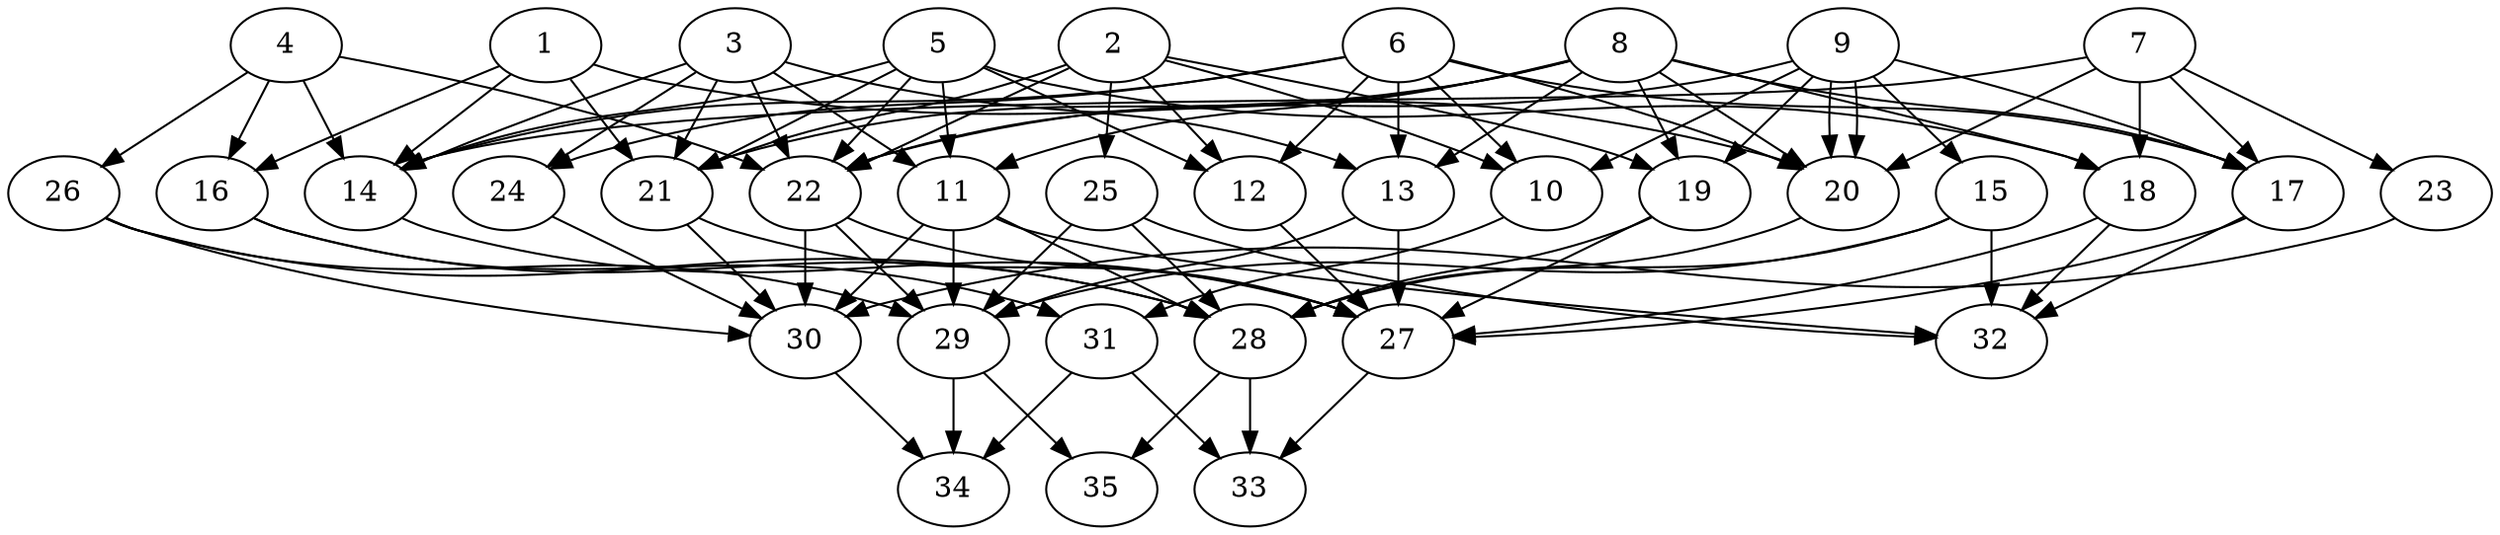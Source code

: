 // DAG (tier=3-complex, mode=compute, n=35, ccr=0.481, fat=0.716, density=0.637, regular=0.334, jump=0.318, mindata=1048576, maxdata=16777216)
// DAG automatically generated by daggen at Sun Aug 24 16:33:34 2025
// /home/ermia/Project/Environments/daggen/bin/daggen --dot --ccr 0.481 --fat 0.716 --regular 0.334 --density 0.637 --jump 0.318 --mindata 1048576 --maxdata 16777216 -n 35 
digraph G {
  1 [size="281572310201126240", alpha="0.05", expect_size="140786155100563120"]
  1 -> 14 [size ="335061136179200"]
  1 -> 16 [size ="335061136179200"]
  1 -> 20 [size ="335061136179200"]
  1 -> 21 [size ="335061136179200"]
  2 [size="2618977954215330054144", alpha="0.06", expect_size="1309488977107665027072"]
  2 -> 10 [size ="1520003362848768"]
  2 -> 12 [size ="1520003362848768"]
  2 -> 19 [size ="1520003362848768"]
  2 -> 21 [size ="1520003362848768"]
  2 -> 22 [size ="1520003362848768"]
  2 -> 25 [size ="1520003362848768"]
  3 [size="4366445232937992", alpha="0.05", expect_size="2183222616468996"]
  3 -> 11 [size ="107391664259072"]
  3 -> 13 [size ="107391664259072"]
  3 -> 14 [size ="107391664259072"]
  3 -> 21 [size ="107391664259072"]
  3 -> 22 [size ="107391664259072"]
  3 -> 24 [size ="107391664259072"]
  4 [size="569363300146495881216", alpha="0.08", expect_size="284681650073247940608"]
  4 -> 14 [size ="549561500172288"]
  4 -> 16 [size ="549561500172288"]
  4 -> 22 [size ="549561500172288"]
  4 -> 26 [size ="549561500172288"]
  5 [size="2261459348943589120", alpha="0.01", expect_size="1130729674471794560"]
  5 -> 11 [size ="1022046557437952"]
  5 -> 12 [size ="1022046557437952"]
  5 -> 14 [size ="1022046557437952"]
  5 -> 18 [size ="1022046557437952"]
  5 -> 21 [size ="1022046557437952"]
  5 -> 22 [size ="1022046557437952"]
  6 [size="61762251973040120", alpha="0.14", expect_size="30881125986520060"]
  6 -> 10 [size ="73199966486528"]
  6 -> 12 [size ="73199966486528"]
  6 -> 13 [size ="73199966486528"]
  6 -> 14 [size ="73199966486528"]
  6 -> 17 [size ="73199966486528"]
  6 -> 20 [size ="73199966486528"]
  6 -> 24 [size ="73199966486528"]
  7 [size="2869278257766077952", alpha="0.04", expect_size="1434639128883038976"]
  7 -> 14 [size ="1732944888594432"]
  7 -> 17 [size ="1732944888594432"]
  7 -> 18 [size ="1732944888594432"]
  7 -> 20 [size ="1732944888594432"]
  7 -> 23 [size ="1732944888594432"]
  8 [size="17010833439711636", alpha="0.14", expect_size="8505416719855818"]
  8 -> 11 [size ="346394783121408"]
  8 -> 13 [size ="346394783121408"]
  8 -> 17 [size ="346394783121408"]
  8 -> 18 [size ="346394783121408"]
  8 -> 19 [size ="346394783121408"]
  8 -> 20 [size ="346394783121408"]
  8 -> 21 [size ="346394783121408"]
  8 -> 22 [size ="346394783121408"]
  9 [size="3757407234668041216", alpha="0.15", expect_size="1878703617334020608"]
  9 -> 10 [size ="1937593998508032"]
  9 -> 15 [size ="1937593998508032"]
  9 -> 17 [size ="1937593998508032"]
  9 -> 19 [size ="1937593998508032"]
  9 -> 20 [size ="1937593998508032"]
  9 -> 20 [size ="1937593998508032"]
  9 -> 22 [size ="1937593998508032"]
  10 [size="53591814967916136", alpha="0.17", expect_size="26795907483958068"]
  10 -> 31 [size ="1130912880263168"]
  11 [size="9745360708734082", alpha="0.15", expect_size="4872680354367041"]
  11 -> 28 [size ="246881976320000"]
  11 -> 29 [size ="246881976320000"]
  11 -> 30 [size ="246881976320000"]
  11 -> 32 [size ="246881976320000"]
  12 [size="3096519136099251712", alpha="0.12", expect_size="1548259568049625856"]
  12 -> 27 [size ="2030735036776448"]
  13 [size="62511567842168744", alpha="0.05", expect_size="31255783921084372"]
  13 -> 27 [size ="73845662810112"]
  13 -> 29 [size ="73845662810112"]
  14 [size="23122807336024556", alpha="0.06", expect_size="11561403668012278"]
  14 -> 27 [size ="459484333867008"]
  15 [size="300606264513776704", alpha="0.12", expect_size="150303132256888352"]
  15 -> 28 [size ="178585042157568"]
  15 -> 29 [size ="178585042157568"]
  15 -> 32 [size ="178585042157568"]
  16 [size="13074559127147480", alpha="0.04", expect_size="6537279563573740"]
  16 -> 28 [size ="223005573644288"]
  16 -> 31 [size ="223005573644288"]
  17 [size="603239856246429568", alpha="0.04", expect_size="301619928123214784"]
  17 -> 27 [size ="604224463306752"]
  17 -> 32 [size ="604224463306752"]
  18 [size="4055241481799501611008", alpha="0.05", expect_size="2027620740899750805504"]
  18 -> 27 [size ="2034391194796032"]
  18 -> 32 [size ="2034391194796032"]
  19 [size="9615525601459758", alpha="0.09", expect_size="4807762800729879"]
  19 -> 27 [size ="631144403959808"]
  19 -> 28 [size ="631144403959808"]
  20 [size="10860914402753020", alpha="0.14", expect_size="5430457201376510"]
  20 -> 28 [size ="765703044988928"]
  21 [size="14102964346707388", alpha="0.15", expect_size="7051482173353694"]
  21 -> 27 [size ="293593361154048"]
  21 -> 30 [size ="293593361154048"]
  22 [size="1512810636537174272", alpha="0.14", expect_size="756405318268587136"]
  22 -> 27 [size ="571364943593472"]
  22 -> 29 [size ="571364943593472"]
  22 -> 30 [size ="571364943593472"]
  23 [size="760109709354632960", alpha="0.14", expect_size="380054854677316480"]
  23 -> 30 [size ="467715974234112"]
  24 [size="772406543140844160", alpha="0.18", expect_size="386203271570422080"]
  24 -> 30 [size ="423227159478272"]
  25 [size="2674228024487968768000", alpha="0.15", expect_size="1337114012243984384000"]
  25 -> 28 [size ="1541306266419200"]
  25 -> 29 [size ="1541306266419200"]
  25 -> 32 [size ="1541306266419200"]
  26 [size="2049699408299163648000", alpha="0.05", expect_size="1024849704149581824000"]
  26 -> 28 [size ="1290872763187200"]
  26 -> 29 [size ="1290872763187200"]
  26 -> 30 [size ="1290872763187200"]
  27 [size="441376668543231744", alpha="0.15", expect_size="220688334271615872"]
  27 -> 33 [size ="159244712148992"]
  28 [size="2300863170853753", alpha="0.08", expect_size="1150431585426876"]
  28 -> 33 [size ="47277154500608"]
  28 -> 35 [size ="47277154500608"]
  29 [size="509350375829616459776", alpha="0.18", expect_size="254675187914808229888"]
  29 -> 34 [size ="510232056823808"]
  29 -> 35 [size ="510232056823808"]
  30 [size="171945058844452384", alpha="0.14", expect_size="85972529422226192"]
  30 -> 34 [size ="228138470604800"]
  31 [size="59709702877004864", alpha="0.01", expect_size="29854851438502432"]
  31 -> 33 [size ="1016313824673792"]
  31 -> 34 [size ="1016313824673792"]
  32 [size="612826299413913728", alpha="0.06", expect_size="306413149706956864"]
  33 [size="2210393061978444", alpha="0.16", expect_size="1105196530989222"]
  34 [size="421303884883922", alpha="0.06", expect_size="210651942441961"]
  35 [size="3682170501897125888", alpha="0.02", expect_size="1841085250948562944"]
}